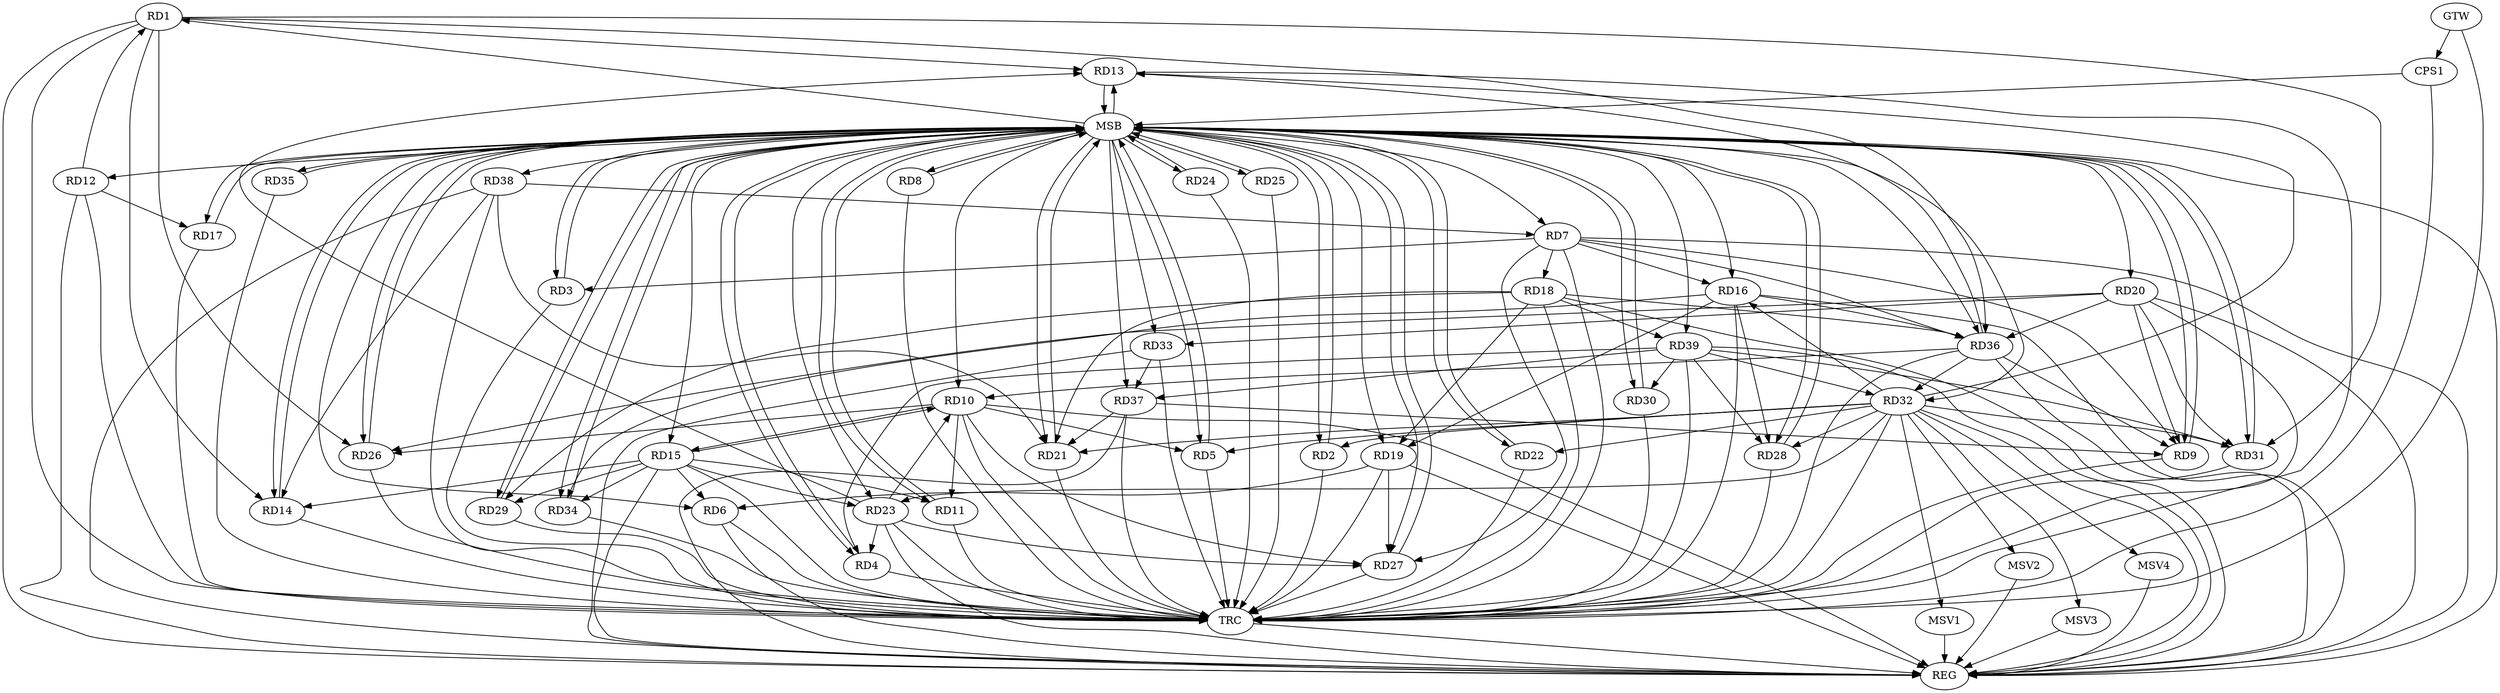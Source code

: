 strict digraph G {
  RD1 [ label="RD1" ];
  RD2 [ label="RD2" ];
  RD3 [ label="RD3" ];
  RD4 [ label="RD4" ];
  RD5 [ label="RD5" ];
  RD6 [ label="RD6" ];
  RD7 [ label="RD7" ];
  RD8 [ label="RD8" ];
  RD9 [ label="RD9" ];
  RD10 [ label="RD10" ];
  RD11 [ label="RD11" ];
  RD12 [ label="RD12" ];
  RD13 [ label="RD13" ];
  RD14 [ label="RD14" ];
  RD15 [ label="RD15" ];
  RD16 [ label="RD16" ];
  RD17 [ label="RD17" ];
  RD18 [ label="RD18" ];
  RD19 [ label="RD19" ];
  RD20 [ label="RD20" ];
  RD21 [ label="RD21" ];
  RD22 [ label="RD22" ];
  RD23 [ label="RD23" ];
  RD24 [ label="RD24" ];
  RD25 [ label="RD25" ];
  RD26 [ label="RD26" ];
  RD27 [ label="RD27" ];
  RD28 [ label="RD28" ];
  RD29 [ label="RD29" ];
  RD30 [ label="RD30" ];
  RD31 [ label="RD31" ];
  RD32 [ label="RD32" ];
  RD33 [ label="RD33" ];
  RD34 [ label="RD34" ];
  RD35 [ label="RD35" ];
  RD36 [ label="RD36" ];
  RD37 [ label="RD37" ];
  RD38 [ label="RD38" ];
  RD39 [ label="RD39" ];
  CPS1 [ label="CPS1" ];
  GTW [ label="GTW" ];
  REG [ label="REG" ];
  MSB [ label="MSB" ];
  TRC [ label="TRC" ];
  MSV1 [ label="MSV1" ];
  MSV2 [ label="MSV2" ];
  MSV3 [ label="MSV3" ];
  MSV4 [ label="MSV4" ];
  RD12 -> RD1;
  RD1 -> RD13;
  RD1 -> RD14;
  RD1 -> RD26;
  RD1 -> RD31;
  RD1 -> RD36;
  RD32 -> RD2;
  RD7 -> RD3;
  RD23 -> RD4;
  RD39 -> RD4;
  RD10 -> RD5;
  RD32 -> RD5;
  RD15 -> RD6;
  RD19 -> RD6;
  RD7 -> RD9;
  RD7 -> RD16;
  RD7 -> RD18;
  RD7 -> RD27;
  RD7 -> RD36;
  RD38 -> RD7;
  RD20 -> RD9;
  RD36 -> RD9;
  RD37 -> RD9;
  RD10 -> RD11;
  RD10 -> RD15;
  RD15 -> RD10;
  RD23 -> RD10;
  RD10 -> RD26;
  RD10 -> RD27;
  RD36 -> RD10;
  RD15 -> RD11;
  RD12 -> RD17;
  RD23 -> RD13;
  RD32 -> RD13;
  RD36 -> RD13;
  RD15 -> RD14;
  RD38 -> RD14;
  RD15 -> RD23;
  RD15 -> RD29;
  RD15 -> RD34;
  RD16 -> RD19;
  RD16 -> RD28;
  RD32 -> RD16;
  RD16 -> RD34;
  RD16 -> RD36;
  RD18 -> RD19;
  RD18 -> RD21;
  RD18 -> RD29;
  RD18 -> RD36;
  RD18 -> RD39;
  RD19 -> RD27;
  RD20 -> RD26;
  RD20 -> RD31;
  RD20 -> RD33;
  RD20 -> RD36;
  RD32 -> RD21;
  RD37 -> RD21;
  RD38 -> RD21;
  RD32 -> RD22;
  RD23 -> RD27;
  RD32 -> RD23;
  RD32 -> RD28;
  RD39 -> RD28;
  RD39 -> RD30;
  RD32 -> RD31;
  RD39 -> RD31;
  RD36 -> RD32;
  RD39 -> RD32;
  RD33 -> RD37;
  RD39 -> RD37;
  GTW -> CPS1;
  RD1 -> REG;
  RD6 -> REG;
  RD7 -> REG;
  RD10 -> REG;
  RD12 -> REG;
  RD15 -> REG;
  RD16 -> REG;
  RD18 -> REG;
  RD19 -> REG;
  RD20 -> REG;
  RD23 -> REG;
  RD32 -> REG;
  RD33 -> REG;
  RD36 -> REG;
  RD37 -> REG;
  RD38 -> REG;
  RD39 -> REG;
  RD2 -> MSB;
  MSB -> RD1;
  MSB -> RD15;
  MSB -> RD21;
  MSB -> RD39;
  MSB -> REG;
  RD3 -> MSB;
  MSB -> RD12;
  MSB -> RD17;
  MSB -> RD36;
  RD4 -> MSB;
  MSB -> RD9;
  MSB -> RD10;
  RD5 -> MSB;
  MSB -> RD3;
  MSB -> RD13;
  MSB -> RD28;
  MSB -> RD30;
  RD8 -> MSB;
  MSB -> RD7;
  MSB -> RD23;
  MSB -> RD38;
  RD9 -> MSB;
  MSB -> RD34;
  RD11 -> MSB;
  MSB -> RD16;
  RD13 -> MSB;
  MSB -> RD6;
  MSB -> RD11;
  MSB -> RD32;
  MSB -> RD37;
  RD14 -> MSB;
  MSB -> RD5;
  MSB -> RD19;
  MSB -> RD24;
  RD17 -> MSB;
  MSB -> RD20;
  MSB -> RD26;
  RD21 -> MSB;
  MSB -> RD29;
  RD22 -> MSB;
  RD24 -> MSB;
  MSB -> RD8;
  MSB -> RD31;
  MSB -> RD35;
  RD25 -> MSB;
  MSB -> RD14;
  MSB -> RD22;
  MSB -> RD33;
  RD26 -> MSB;
  MSB -> RD2;
  MSB -> RD25;
  RD27 -> MSB;
  RD28 -> MSB;
  RD29 -> MSB;
  RD30 -> MSB;
  RD31 -> MSB;
  RD34 -> MSB;
  RD35 -> MSB;
  MSB -> RD27;
  CPS1 -> MSB;
  MSB -> RD4;
  RD1 -> TRC;
  RD2 -> TRC;
  RD3 -> TRC;
  RD4 -> TRC;
  RD5 -> TRC;
  RD6 -> TRC;
  RD7 -> TRC;
  RD8 -> TRC;
  RD9 -> TRC;
  RD10 -> TRC;
  RD11 -> TRC;
  RD12 -> TRC;
  RD13 -> TRC;
  RD14 -> TRC;
  RD15 -> TRC;
  RD16 -> TRC;
  RD17 -> TRC;
  RD18 -> TRC;
  RD19 -> TRC;
  RD20 -> TRC;
  RD21 -> TRC;
  RD22 -> TRC;
  RD23 -> TRC;
  RD24 -> TRC;
  RD25 -> TRC;
  RD26 -> TRC;
  RD27 -> TRC;
  RD28 -> TRC;
  RD29 -> TRC;
  RD30 -> TRC;
  RD31 -> TRC;
  RD32 -> TRC;
  RD33 -> TRC;
  RD34 -> TRC;
  RD35 -> TRC;
  RD36 -> TRC;
  RD37 -> TRC;
  RD38 -> TRC;
  RD39 -> TRC;
  CPS1 -> TRC;
  GTW -> TRC;
  TRC -> REG;
  RD32 -> MSV1;
  MSV1 -> REG;
  RD32 -> MSV2;
  MSV2 -> REG;
  RD32 -> MSV3;
  MSV3 -> REG;
  RD32 -> MSV4;
  MSV4 -> REG;
}
